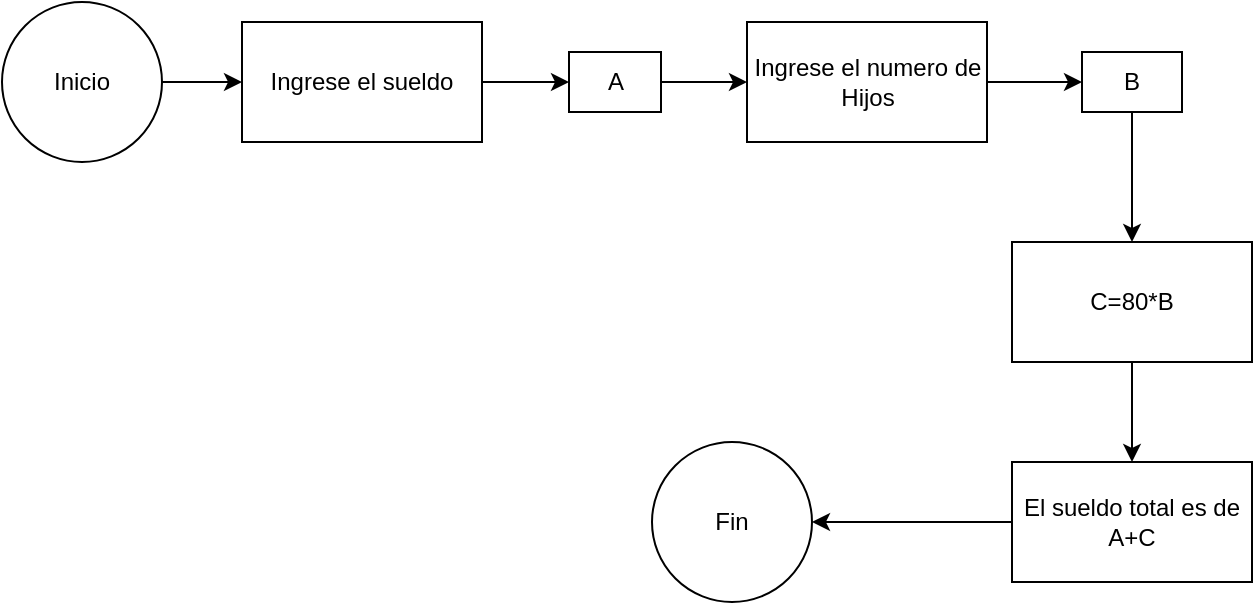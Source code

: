 <mxfile version="26.2.9">
  <diagram name="Página-1" id="yav311ULGjdRRlGJT4Dj">
    <mxGraphModel dx="1428" dy="777" grid="1" gridSize="10" guides="1" tooltips="1" connect="1" arrows="1" fold="1" page="1" pageScale="1" pageWidth="827" pageHeight="1169" math="0" shadow="0">
      <root>
        <mxCell id="0" />
        <mxCell id="1" parent="0" />
        <mxCell id="NJitlRvQpzR0PnGXpqSP-3" value="" style="edgeStyle=orthogonalEdgeStyle;rounded=0;orthogonalLoop=1;jettySize=auto;html=1;" edge="1" parent="1" source="NJitlRvQpzR0PnGXpqSP-1" target="NJitlRvQpzR0PnGXpqSP-2">
          <mxGeometry relative="1" as="geometry" />
        </mxCell>
        <mxCell id="NJitlRvQpzR0PnGXpqSP-1" value="Inicio" style="ellipse;whiteSpace=wrap;html=1;aspect=fixed;" vertex="1" parent="1">
          <mxGeometry x="130" y="60" width="80" height="80" as="geometry" />
        </mxCell>
        <mxCell id="NJitlRvQpzR0PnGXpqSP-5" value="" style="edgeStyle=orthogonalEdgeStyle;rounded=0;orthogonalLoop=1;jettySize=auto;html=1;" edge="1" parent="1" source="NJitlRvQpzR0PnGXpqSP-2" target="NJitlRvQpzR0PnGXpqSP-4">
          <mxGeometry relative="1" as="geometry" />
        </mxCell>
        <mxCell id="NJitlRvQpzR0PnGXpqSP-2" value="Ingrese el sueldo" style="whiteSpace=wrap;html=1;" vertex="1" parent="1">
          <mxGeometry x="250" y="70" width="120" height="60" as="geometry" />
        </mxCell>
        <mxCell id="NJitlRvQpzR0PnGXpqSP-7" value="" style="edgeStyle=orthogonalEdgeStyle;rounded=0;orthogonalLoop=1;jettySize=auto;html=1;" edge="1" parent="1" source="NJitlRvQpzR0PnGXpqSP-4" target="NJitlRvQpzR0PnGXpqSP-6">
          <mxGeometry relative="1" as="geometry" />
        </mxCell>
        <mxCell id="NJitlRvQpzR0PnGXpqSP-4" value="A" style="whiteSpace=wrap;html=1;" vertex="1" parent="1">
          <mxGeometry x="413.5" y="85" width="46" height="30" as="geometry" />
        </mxCell>
        <mxCell id="NJitlRvQpzR0PnGXpqSP-9" value="" style="edgeStyle=orthogonalEdgeStyle;rounded=0;orthogonalLoop=1;jettySize=auto;html=1;" edge="1" parent="1" source="NJitlRvQpzR0PnGXpqSP-6" target="NJitlRvQpzR0PnGXpqSP-8">
          <mxGeometry relative="1" as="geometry" />
        </mxCell>
        <mxCell id="NJitlRvQpzR0PnGXpqSP-6" value="Ingrese el numero de Hijos" style="whiteSpace=wrap;html=1;" vertex="1" parent="1">
          <mxGeometry x="502.5" y="70" width="120" height="60" as="geometry" />
        </mxCell>
        <mxCell id="NJitlRvQpzR0PnGXpqSP-11" value="" style="edgeStyle=orthogonalEdgeStyle;rounded=0;orthogonalLoop=1;jettySize=auto;html=1;" edge="1" parent="1" source="NJitlRvQpzR0PnGXpqSP-8" target="NJitlRvQpzR0PnGXpqSP-10">
          <mxGeometry relative="1" as="geometry" />
        </mxCell>
        <mxCell id="NJitlRvQpzR0PnGXpqSP-8" value="B" style="whiteSpace=wrap;html=1;" vertex="1" parent="1">
          <mxGeometry x="670" y="85" width="50" height="30" as="geometry" />
        </mxCell>
        <mxCell id="NJitlRvQpzR0PnGXpqSP-13" value="" style="edgeStyle=orthogonalEdgeStyle;rounded=0;orthogonalLoop=1;jettySize=auto;html=1;" edge="1" parent="1" source="NJitlRvQpzR0PnGXpqSP-10" target="NJitlRvQpzR0PnGXpqSP-12">
          <mxGeometry relative="1" as="geometry" />
        </mxCell>
        <mxCell id="NJitlRvQpzR0PnGXpqSP-10" value="C=80*B" style="whiteSpace=wrap;html=1;" vertex="1" parent="1">
          <mxGeometry x="635" y="180" width="120" height="60" as="geometry" />
        </mxCell>
        <mxCell id="NJitlRvQpzR0PnGXpqSP-15" value="" style="edgeStyle=orthogonalEdgeStyle;rounded=0;orthogonalLoop=1;jettySize=auto;html=1;" edge="1" parent="1" source="NJitlRvQpzR0PnGXpqSP-12" target="NJitlRvQpzR0PnGXpqSP-14">
          <mxGeometry relative="1" as="geometry" />
        </mxCell>
        <mxCell id="NJitlRvQpzR0PnGXpqSP-12" value="El sueldo total es de A+C" style="whiteSpace=wrap;html=1;" vertex="1" parent="1">
          <mxGeometry x="635" y="290" width="120" height="60" as="geometry" />
        </mxCell>
        <mxCell id="NJitlRvQpzR0PnGXpqSP-14" value="Fin" style="ellipse;whiteSpace=wrap;html=1;" vertex="1" parent="1">
          <mxGeometry x="455" y="280" width="80" height="80" as="geometry" />
        </mxCell>
      </root>
    </mxGraphModel>
  </diagram>
</mxfile>
